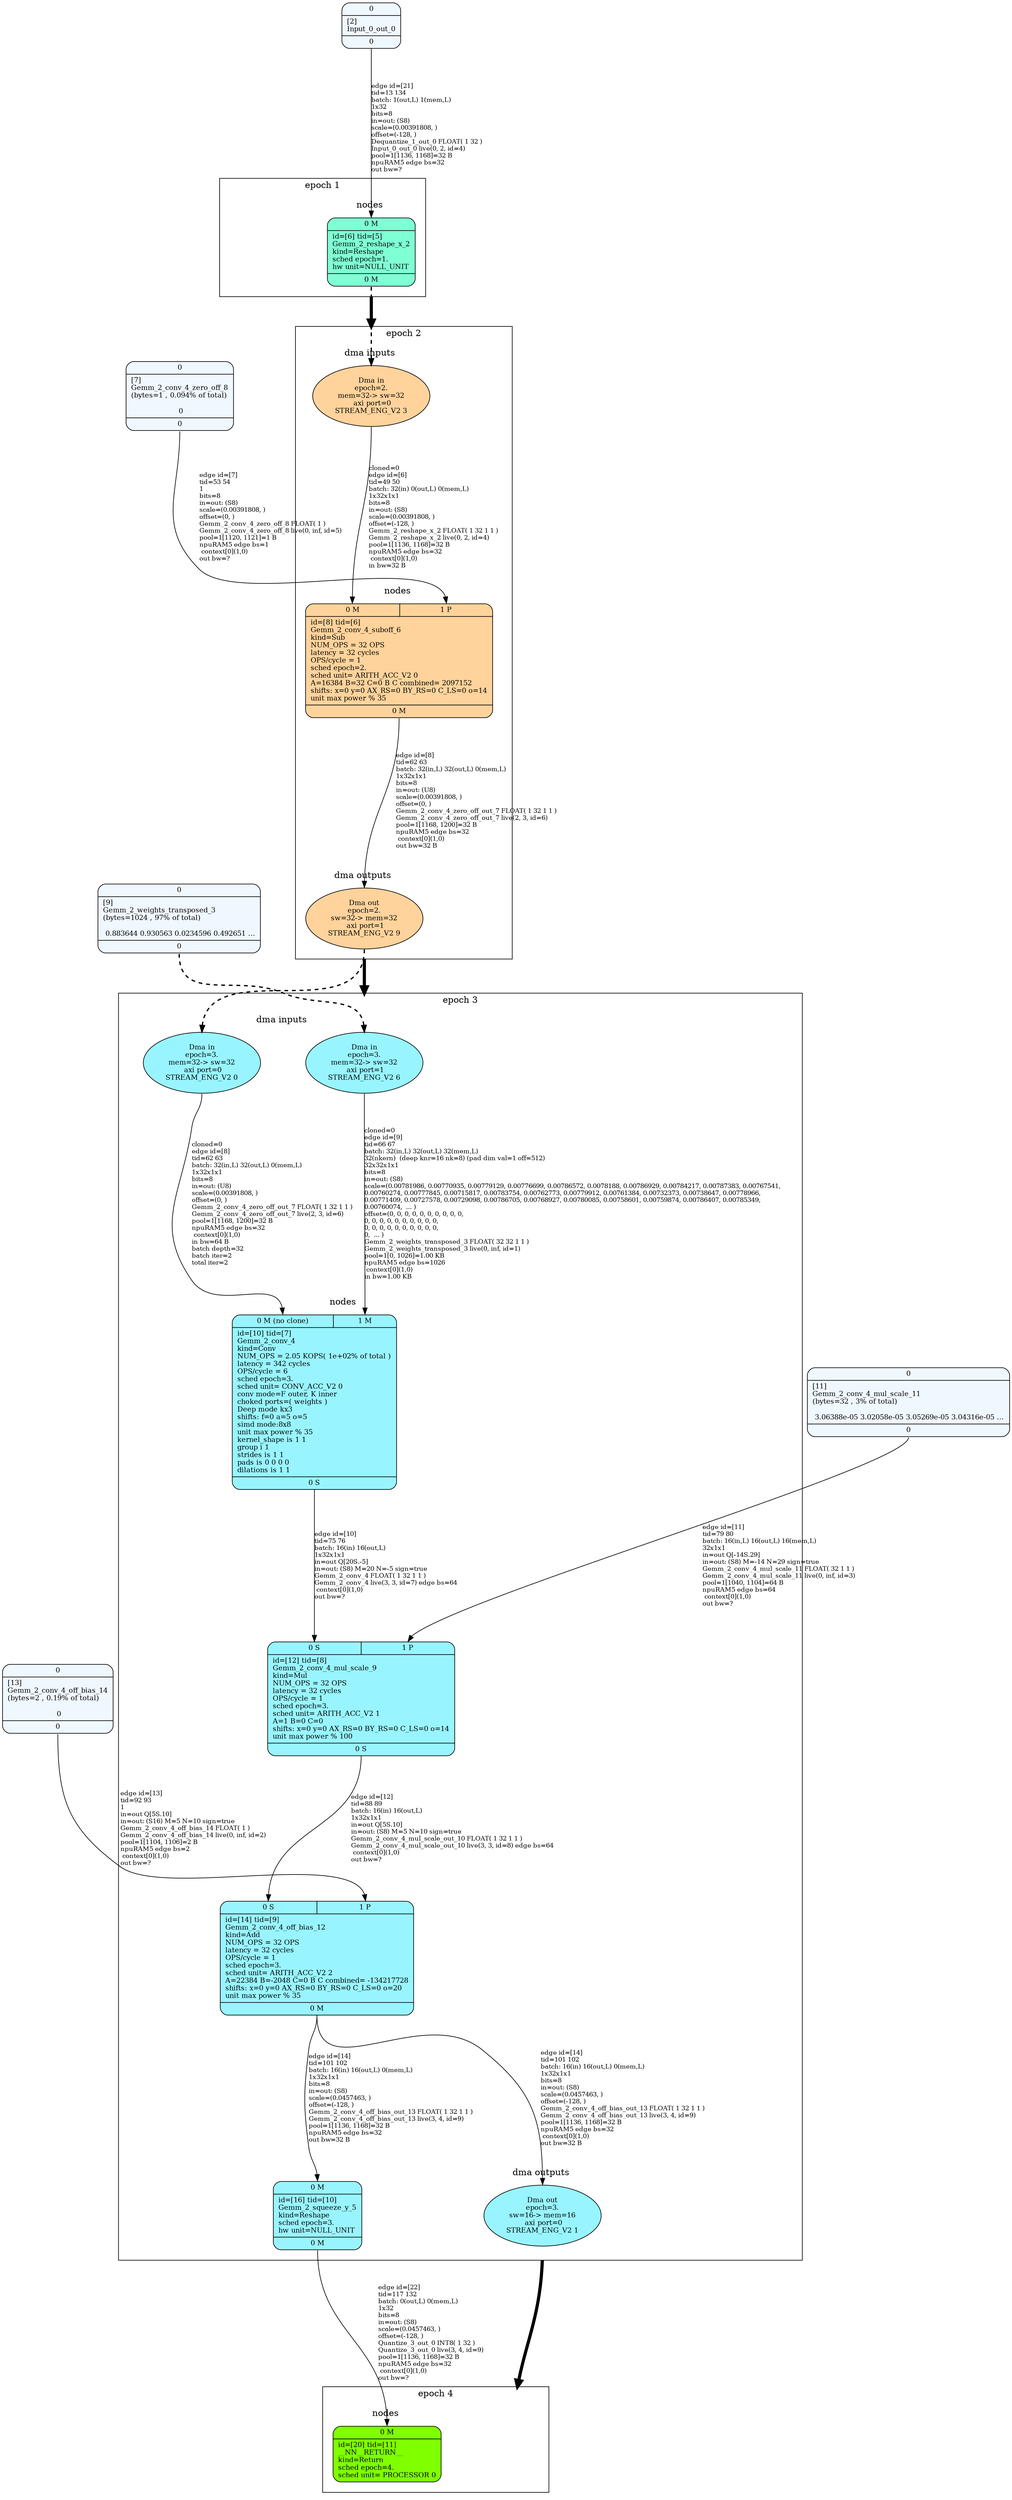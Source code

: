 digraph G {
graph [ fontsize=11 ];
node [ fontsize=11 ];
edge [ fontsize=10 ];
rankdir=BU
ranksep=1.5
nodesep=1
splines=spline
compound=true
Graphinfo [ label="" shape=plaintext, style=rounded, color=black, fontname="Arial-Bold" ];
subgraph cluster_1 { label="epoch 1"; fontsize=14; 
subgraph cluster_1_nodes { label="nodes "; peripheries=0;
Gemm_2_reshape_x_2 ;  }

subgraph cluster_dma_1_in { label=""; peripheries=0;
dummy_1[ style=invis ];  };
 }
subgraph cluster_2 { label="epoch 2"; fontsize=14; 
subgraph cluster_2_nodes { label="nodes "; peripheries=0;
Gemm_2_conv_4_suboff_6 ;  }

subgraph cluster_dma_2_in { label="dma inputs "; peripheries=0;
dma_3i2 ;  };

subgraph cluster_dma_2_out { label="dma outputs "; peripheries=0;
dma_9i2 ;  }
 }
Gemm_2_reshape_x_2:s -> dma_3i2:n [ltail="cluster_1" lhead=cluster_2 strength=1000 penwidth=5];
subgraph cluster_3 { label="epoch 3"; fontsize=14; 
subgraph cluster_3_nodes { label="nodes "; peripheries=0;
Gemm_2_conv_4 ; Gemm_2_conv_4_mul_scale_9 ; Gemm_2_conv_4_off_bias_12 ; Gemm_2_squeeze_y_5 ;  }

subgraph cluster_dma_3_in { label="dma inputs "; peripheries=0;
dma_6i3 ; dma_0i3 ;  };

subgraph cluster_dma_3_out { label="dma outputs "; peripheries=0;
dma_1i3 ;  }
 }
dma_9i2:s -> dma_6i3:n [ltail="cluster_2" lhead=cluster_3 strength=1000 penwidth=5];
subgraph cluster_4 { label="epoch 4"; fontsize=14; 
subgraph cluster_4_nodes { label="nodes "; peripheries=0;
__NN__RETURN__ ;  }

subgraph cluster_dma_4_in { label=""; peripheries=0;
dummy_4[ style=invis ];  };
 }
dma_1i3:s -> dummy_4:n [ltail="cluster_3" lhead=cluster_4 strength=1000 penwidth=5];
Gemm_2_conv_4_off_bias_14 [ label="{ { <i0> 0} |  [13]\lGemm_2_conv_4_off_bias_14\l(bytes=2 , 0.19% of total)\l\l 0 | { <o0> 0} }", shape=record, fillcolor="aliceblue", style="rounded,filled"  ] ;
Input_0_out_0 [ label="{ { <i0> 0} |  [2]\lInput_0_out_0 | { <o0> 0} }", shape=record, fillcolor="aliceblue", style="rounded,filled"  ] ;
Gemm_2_weights_transposed_3 [ label="{ { <i0> 0} |  [9]\lGemm_2_weights_transposed_3\l(bytes=1024 , 97% of total)\l\l 0.883644 0.930563 0.0234596 0.492651 ... | { <o0> 0} }", shape=record, fillcolor="aliceblue", style="rounded,filled"  ] ;
Gemm_2_conv_4_mul_scale_11 [ label="{ { <i0> 0} |  [11]\lGemm_2_conv_4_mul_scale_11\l(bytes=32 , 3% of total)\l\l 3.06388e-05 3.02058e-05 3.05269e-05 3.04316e-05 ... | { <o0> 0} }", shape=record, fillcolor="aliceblue", style="rounded,filled"  ] ;
Gemm_2_conv_4_zero_off_8 [ label="{ { <i0> 0} |  [7]\lGemm_2_conv_4_zero_off_8\l(bytes=1 , 0.094% of total)\l\l 0 | { <o0> 0} }", shape=record, fillcolor="aliceblue", style="rounded,filled"  ] ;
Gemm_2_reshape_x_2 [ label="{ { < i0>  0 M } | id=[6] tid=[5]\lGemm_2_reshape_x_2\lkind=Reshape\lsched epoch=1.\lhw unit=NULL_UNIT\l | { < o0>  0 M } }", shape=record, fillcolor="aquamarine", style="rounded,filled"  ] ;
dma_9i2 [ label="Dma out\nepoch=2.\nsw=32-> mem=32
 axi port=1\nSTREAM_ENG_V2 9", shape=ellipse, width=0.1, fillcolor="burlywood1", style="rounded,filled"  ]
Gemm_2_conv_4_suboff_6:o0:s->dma_9i2:n [ label="edge id=[8]\ltid=62 63\lbatch: 32(in,L) 32(out,L) 0(mem,L) \l1x32x1x1\lbits=8\lin=out: (U8)\lscale=(0.00391808, )\loffset=(0, )\lGemm_2_conv_4_zero_off_out_7 FLOAT( 1 32 1 1 )\lGemm_2_conv_4_zero_off_out_7 live(2, 3, id=6)\lpool=1[1168, 1200]=32 B\lnpuRAM5 edge bs=32\l context[0](1,0)\lout bw=32 B\l" ]; 
dma_3i2 [ label="Dma in\nepoch=2.\nmem=32-> sw=32
 axi port=0\nSTREAM_ENG_V2 3", shape=ellipse, width=0.1, fillcolor="burlywood1", style="rounded,filled"  ]
Gemm_2_conv_4_suboff_6 [ label="{ { < i0>  0 M  | < i1>  1 P } | id=[8] tid=[6]\lGemm_2_conv_4_suboff_6\lkind=Sub\lNUM_OPS = 32 OPS\llatency = 32 cycles\lOPS/cycle = 1\lsched epoch=2.\lsched unit= ARITH_ACC_V2 0\lA=16384 B=32 C=0 B C combined= 2097152\lshifts: x=0 y=0 AX_RS=0 BY_RS=0 C_LS=0 o=14\lunit max power % 35\l | { < o0>  0 M } }", shape=record, fillcolor="burlywood1", style="rounded,filled"  ] ;
dma_0i3 [ label="Dma in\nepoch=3.\nmem=32-> sw=32
 axi port=0\nSTREAM_ENG_V2 0", shape=ellipse, width=0.1, fillcolor="cadetblue1", style="rounded,filled"  ]
dma_6i3 [ label="Dma in\nepoch=3.\nmem=32-> sw=32
 axi port=1\nSTREAM_ENG_V2 6", shape=ellipse, width=0.1, fillcolor="cadetblue1", style="rounded,filled"  ]
Gemm_2_conv_4 [ label="{ { < i0>  0 M (no clone)  | < i1>  1 M } | id=[10] tid=[7]\lGemm_2_conv_4\lkind=Conv\lNUM_OPS = 2.05 KOPS( 1e+02% of total )\llatency = 342 cycles\lOPS/cycle = 6\lsched epoch=3.\lsched unit= CONV_ACC_V2 0\lconv mode=F outer, K inner\lchoked ports=( weights  )\lDeep mode kx3\lshifts: f=0 a=5 o=5\lsimd mode:8x8\lunit max power % 35\lkernel_shape is 1 1\lgroup i 1\lstrides is 1 1\lpads is 0 0 0 0\ldilations is 1 1\l | { < o0>  0 S } }", shape=record, fillcolor="cadetblue1", style="rounded,filled"  ] ;
Gemm_2_conv_4_mul_scale_9 [ label="{ { < i0>  0 S  | < i1>  1 P } | id=[12] tid=[8]\lGemm_2_conv_4_mul_scale_9\lkind=Mul\lNUM_OPS = 32 OPS\llatency = 32 cycles\lOPS/cycle = 1\lsched epoch=3.\lsched unit= ARITH_ACC_V2 1\lA=1 B=0 C=0\lshifts: x=0 y=0 AX_RS=0 BY_RS=0 C_LS=0 o=14\lunit max power % 100\l | { < o0>  0 S } }", shape=record, fillcolor="cadetblue1", style="rounded,filled"  ] ;
dma_1i3 [ label="Dma out\nepoch=3.\nsw=16-> mem=16
 axi port=0\nSTREAM_ENG_V2 1", shape=ellipse, width=0.1, fillcolor="cadetblue1", style="rounded,filled"  ]
Gemm_2_conv_4_off_bias_12:o0:s->dma_1i3:n [ label="edge id=[14]\ltid=101 102\lbatch: 16(in) 16(out,L) 0(mem,L) \l1x32x1x1\lbits=8\lin=out: (S8)\lscale=(0.0457463, )\loffset=(-128, )\lGemm_2_conv_4_off_bias_out_13 FLOAT( 1 32 1 1 )\lGemm_2_conv_4_off_bias_out_13 live(3, 4, id=9)\lpool=1[1136, 1168]=32 B\lnpuRAM5 edge bs=32\l context[0](1,0)\lout bw=32 B\l" ]; 
Gemm_2_conv_4_off_bias_12 [ label="{ { < i0>  0 S  | < i1>  1 P } | id=[14] tid=[9]\lGemm_2_conv_4_off_bias_12\lkind=Add\lNUM_OPS = 32 OPS\llatency = 32 cycles\lOPS/cycle = 1\lsched epoch=3.\lsched unit= ARITH_ACC_V2 2\lA=22384 B=-2048 C=0 B C combined= -134217728\lshifts: x=0 y=0 AX_RS=0 BY_RS=0 C_LS=0 o=20\lunit max power % 35\l | { < o0>  0 M } }", shape=record, fillcolor="cadetblue1", style="rounded,filled"  ] ;
Gemm_2_squeeze_y_5 [ label="{ { < i0>  0 M } | id=[16] tid=[10]\lGemm_2_squeeze_y_5\lkind=Reshape\lsched epoch=3.\lhw unit=NULL_UNIT\l | { < o0>  0 M } }", shape=record, fillcolor="cadetblue1", style="rounded,filled"  ] ;
__NN__RETURN__ [ label="{ { < i0>  0 M } | id=[20] tid=[11]\l__NN__RETURN__\lkind=Return\lsched epoch=4.\lsched unit= PROCESSOR 0\l}", shape=record, fillcolor="chartreuse", style="rounded,filled"  ] ;
Gemm_2_reshape_x_2:o0:s->dma_3i2:n [ penwidth=2, style=dashed  ]; 
dma_3i2:s->Gemm_2_conv_4_suboff_6:i0:n [ label="cloned=0\ledge id=[6]\ltid=49 50\lbatch: 32(in) 0(out,L) 0(mem,L) \l1x32x1x1\lbits=8\lin=out: (S8)\lscale=(0.00391808, )\loffset=(-128, )\lGemm_2_reshape_x_2 FLOAT( 1 32 1 1 )\lGemm_2_reshape_x_2 live(0, 2, id=4)\lpool=1[1136, 1168]=32 B\lnpuRAM5 edge bs=32\l context[0](1,0)\lin bw=32 B\l"   ]; 
Gemm_2_conv_4_zero_off_8:o0:s->Gemm_2_conv_4_suboff_6:i1:n [ label="edge id=[7]\ltid=53 54\l1\lbits=8\lin=out: (S8)\lscale=(0.00391808, )\loffset=(0, )\lGemm_2_conv_4_zero_off_8 FLOAT( 1 )\lGemm_2_conv_4_zero_off_8 live(0, inf, id=5)\lpool=1[1120, 1121]=1 B\lnpuRAM5 edge bs=1\l context[0](1,0)\lout bw=?\l" ]; 
dma_9i2:s->dma_0i3:n [ penwidth=2, style=dashed  ]; 
dma_0i3:s->Gemm_2_conv_4:i0:n [ label="cloned=0\ledge id=[8]\ltid=62 63\lbatch: 32(in,L) 32(out,L) 0(mem,L) \l1x32x1x1\lbits=8\lin=out: (U8)\lscale=(0.00391808, )\loffset=(0, )\lGemm_2_conv_4_zero_off_out_7 FLOAT( 1 32 1 1 )\lGemm_2_conv_4_zero_off_out_7 live(2, 3, id=6)\lpool=1[1168, 1200]=32 B\lnpuRAM5 edge bs=32\l context[0](1,0)\lin bw=64 B\lbatch depth=32\lbatch iter=2\ltotal iter=2\l"   ]; 
Gemm_2_weights_transposed_3:o0:s->dma_6i3:n [ penwidth=2, style=dashed  ]; 
dma_6i3:s->Gemm_2_conv_4:i1:n [ label="cloned=0\ledge id=[9]\ltid=66 67\lbatch: 32(in,L) 32(out,L) 32(mem,L) \l32(nkern)  (deep knr=16 nk=8) (pad dim val=1 off=512)\l32x32x1x1\lbits=8\lin=out: (S8)\lscale=(0.00781986, 0.00770935, 0.00779129, 0.00776699, 0.00786572, 0.0078188, 0.00786929, 0.00784217, 0.00787383, 0.00767541, \l0.00760274, 0.00777845, 0.00715817, 0.00783754, 0.00762773, 0.00779912, 0.00761384, 0.00732373, 0.00738647, 0.00778966, \l0.00771409, 0.00727578, 0.00729098, 0.00786705, 0.00768927, 0.00780085, 0.00758601, 0.00759874, 0.00786407, 0.00785349, \l0.00760074,  ... )\loffset=(0, 0, 0, 0, 0, 0, 0, 0, 0, 0, \l0, 0, 0, 0, 0, 0, 0, 0, 0, 0, \l0, 0, 0, 0, 0, 0, 0, 0, 0, 0, \l0,  ... )\lGemm_2_weights_transposed_3 FLOAT( 32 32 1 1 )\lGemm_2_weights_transposed_3 live(0, inf, id=1)\lpool=1[0, 1026]=1.00 KB\lnpuRAM5 edge bs=1026\l context[0](1,0)\lin bw=1.00 KB\l"   ]; 
Gemm_2_conv_4:o0:s->Gemm_2_conv_4_mul_scale_9:i0:n [ label="edge id=[10]\ltid=75 76\lbatch: 16(in) 16(out,L) \l1x32x1x1\lin=out Q[20S.-5]\lin=out: (S8) M=20 N=-5 sign=true\lGemm_2_conv_4 FLOAT( 1 32 1 1 )\lGemm_2_conv_4 live(3, 3, id=7) edge bs=64\l context[0](1,0)\lout bw=?\l" ]; 
Gemm_2_conv_4_mul_scale_11:o0:s->Gemm_2_conv_4_mul_scale_9:i1:n [ label="edge id=[11]\ltid=79 80\lbatch: 16(in,L) 16(out,L) 16(mem,L) \l32x1x1\lin=out Q[-14S.29]\lin=out: (S8) M=-14 N=29 sign=true\lGemm_2_conv_4_mul_scale_11 FLOAT( 32 1 1 )\lGemm_2_conv_4_mul_scale_11 live(0, inf, id=3)\lpool=1[1040, 1104]=64 B\lnpuRAM5 edge bs=64\l context[0](1,0)\lout bw=?\l" ]; 
Gemm_2_conv_4_mul_scale_9:o0:s->Gemm_2_conv_4_off_bias_12:i0:n [ label="edge id=[12]\ltid=88 89\lbatch: 16(in) 16(out,L) \l1x32x1x1\lin=out Q[5S.10]\lin=out: (S8) M=5 N=10 sign=true\lGemm_2_conv_4_mul_scale_out_10 FLOAT( 1 32 1 1 )\lGemm_2_conv_4_mul_scale_out_10 live(3, 3, id=8) edge bs=64\l context[0](1,0)\lout bw=?\l" ]; 
Gemm_2_conv_4_off_bias_14:o0:s->Gemm_2_conv_4_off_bias_12:i1:n [ label="edge id=[13]\ltid=92 93\l1\lin=out Q[5S.10]\lin=out: (S16) M=5 N=10 sign=true\lGemm_2_conv_4_off_bias_14 FLOAT( 1 )\lGemm_2_conv_4_off_bias_14 live(0, inf, id=2)\lpool=1[1104, 1106]=2 B\lnpuRAM5 edge bs=2\l context[0](1,0)\lout bw=?\l" ]; 
Gemm_2_conv_4_off_bias_12:o0:s->Gemm_2_squeeze_y_5:i0:n [ label="edge id=[14]\ltid=101 102\lbatch: 16(in) 16(out,L) 0(mem,L) \l1x32x1x1\lbits=8\lin=out: (S8)\lscale=(0.0457463, )\loffset=(-128, )\lGemm_2_conv_4_off_bias_out_13 FLOAT( 1 32 1 1 )\lGemm_2_conv_4_off_bias_out_13 live(3, 4, id=9)\lpool=1[1136, 1168]=32 B\lnpuRAM5 edge bs=32\lout bw=32 B\l" ]; 
Input_0_out_0:o0:s->Gemm_2_reshape_x_2:i0:n [ label="edge id=[21]\ltid=13 134\lbatch: 1(out,L) 1(mem,L) \l1x32\lbits=8\lin=out: (S8)\lscale=(0.00391808, )\loffset=(-128, )\lDequantize_1_out_0 FLOAT( 1 32 )\lInput_0_out_0 live(0, 2, id=4)\lpool=1[1136, 1168]=32 B\lnpuRAM5 edge bs=32\lout bw=?\l" ]; 
Gemm_2_squeeze_y_5:o0:s->__NN__RETURN__:i0:n [ label="edge id=[22]\ltid=117 132\lbatch: 0(out,L) 0(mem,L) \l1x32\lbits=8\lin=out: (S8)\lscale=(0.0457463, )\loffset=(-128, )\lQuantize_3_out_0 INT8( 1 32 )\lQuantize_3_out_0 live(3, 4, id=9)\lpool=1[1136, 1168]=32 B\lnpuRAM5 edge bs=32\l context[0](1,0)\lout bw=?\l" ]; 
}
